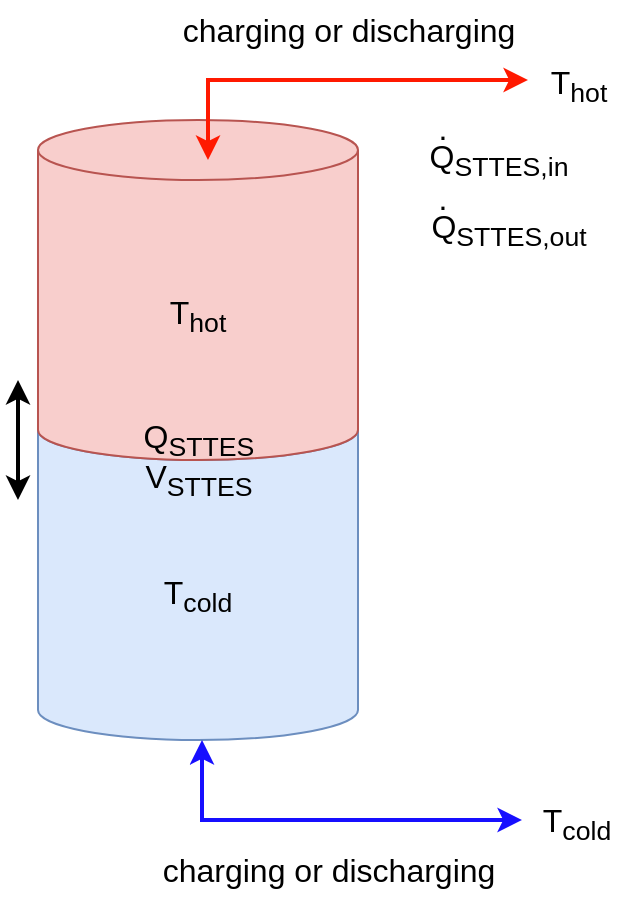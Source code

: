 <mxfile version="20.3.0" type="device"><diagram id="YsYjuw4-K3VEtN23rA2l" name="Seite-1"><mxGraphModel dx="1185" dy="729" grid="1" gridSize="10" guides="1" tooltips="1" connect="1" arrows="1" fold="1" page="1" pageScale="1" pageWidth="827" pageHeight="1169" math="0" shadow="0"><root><mxCell id="0"/><mxCell id="1" parent="0"/><mxCell id="4VjE70EXyhKi4Ejbgeu8-1" value="&lt;font style=&quot;font-size: 16px;&quot;&gt;T&lt;sub&gt;cold&lt;/sub&gt;&lt;/font&gt;" style="shape=cylinder3;whiteSpace=wrap;html=1;boundedLbl=1;backgroundOutline=1;size=15;fillColor=#dae8fc;strokeColor=#6c8ebf;" vertex="1" parent="1"><mxGeometry x="200" y="220" width="160" height="170" as="geometry"/></mxCell><mxCell id="4VjE70EXyhKi4Ejbgeu8-2" value="&lt;font style=&quot;font-size: 16px;&quot;&gt;T&lt;sub&gt;hot&lt;/sub&gt;&lt;/font&gt;" style="shape=cylinder3;whiteSpace=wrap;html=1;boundedLbl=1;backgroundOutline=1;size=15;fillColor=#f8cecc;strokeColor=#b85450;gradientColor=none;" vertex="1" parent="1"><mxGeometry x="200" y="80" width="160" height="170" as="geometry"/></mxCell><mxCell id="4VjE70EXyhKi4Ejbgeu8-3" value="" style="endArrow=classic;html=1;rounded=0;fontSize=16;startArrow=classic;startFill=1;strokeWidth=2;strokeColor=#FF1900;endFill=1;" edge="1" parent="1"><mxGeometry width="50" height="50" relative="1" as="geometry"><mxPoint x="285" y="100" as="sourcePoint"/><mxPoint x="445" y="60" as="targetPoint"/><Array as="points"><mxPoint x="285" y="60"/></Array></mxGeometry></mxCell><mxCell id="4VjE70EXyhKi4Ejbgeu8-5" value="" style="endArrow=classic;html=1;rounded=0;fontSize=16;startArrow=classic;startFill=1;strokeWidth=2;strokeColor=#170FFF;endFill=1;" edge="1" parent="1"><mxGeometry width="50" height="50" relative="1" as="geometry"><mxPoint x="282" y="390" as="sourcePoint"/><mxPoint x="442" y="430" as="targetPoint"/><Array as="points"><mxPoint x="282" y="430"/></Array></mxGeometry></mxCell><mxCell id="4VjE70EXyhKi4Ejbgeu8-6" value="" style="endArrow=classic;startArrow=classic;html=1;rounded=0;strokeColor=#000000;strokeWidth=2;fontSize=16;" edge="1" parent="1"><mxGeometry width="50" height="50" relative="1" as="geometry"><mxPoint x="190" y="270" as="sourcePoint"/><mxPoint x="190" y="210" as="targetPoint"/></mxGeometry></mxCell><mxCell id="4VjE70EXyhKi4Ejbgeu8-9" value="charging or discharging" style="text;html=1;align=center;verticalAlign=middle;resizable=0;points=[];autosize=1;strokeColor=none;fillColor=none;fontSize=16;" vertex="1" parent="1"><mxGeometry x="260" y="20" width="190" height="30" as="geometry"/></mxCell><mxCell id="4VjE70EXyhKi4Ejbgeu8-10" value="charging or discharging" style="text;html=1;align=center;verticalAlign=middle;resizable=0;points=[];autosize=1;strokeColor=none;fillColor=none;fontSize=16;" vertex="1" parent="1"><mxGeometry x="250" y="440" width="190" height="30" as="geometry"/></mxCell><mxCell id="4VjE70EXyhKi4Ejbgeu8-11" value="T&lt;sub&gt;hot&lt;/sub&gt;" style="text;html=1;align=center;verticalAlign=middle;resizable=0;points=[];autosize=1;strokeColor=none;fillColor=none;fontSize=16;" vertex="1" parent="1"><mxGeometry x="445" y="43" width="50" height="40" as="geometry"/></mxCell><mxCell id="4VjE70EXyhKi4Ejbgeu8-12" value="T&lt;sub&gt;cold&lt;br&gt;&lt;/sub&gt;" style="text;html=1;align=center;verticalAlign=middle;resizable=0;points=[];autosize=1;strokeColor=none;fillColor=none;fontSize=16;" vertex="1" parent="1"><mxGeometry x="439" y="412" width="60" height="40" as="geometry"/></mxCell><mxCell id="4VjE70EXyhKi4Ejbgeu8-15" value="Q&lt;sub&gt;STTES&lt;/sub&gt;" style="text;html=1;align=center;verticalAlign=middle;resizable=0;points=[];autosize=1;strokeColor=none;fillColor=none;fontSize=16;" vertex="1" parent="1"><mxGeometry x="240" y="220" width="80" height="40" as="geometry"/></mxCell><mxCell id="4VjE70EXyhKi4Ejbgeu8-16" value="Q&lt;sub&gt;STTES,in&lt;/sub&gt;" style="text;html=1;align=center;verticalAlign=middle;resizable=0;points=[];autosize=1;strokeColor=none;fillColor=none;fontSize=16;" vertex="1" parent="1"><mxGeometry x="385" y="80" width="90" height="40" as="geometry"/></mxCell><mxCell id="4VjE70EXyhKi4Ejbgeu8-17" value="Q&lt;sub&gt;STTES,out&lt;/sub&gt;" style="text;html=1;align=center;verticalAlign=middle;resizable=0;points=[];autosize=1;strokeColor=none;fillColor=none;fontSize=16;" vertex="1" parent="1"><mxGeometry x="385" y="115" width="100" height="40" as="geometry"/></mxCell><mxCell id="4VjE70EXyhKi4Ejbgeu8-18" value="." style="text;html=1;align=center;verticalAlign=middle;resizable=0;points=[];autosize=1;strokeColor=none;fillColor=none;fontSize=16;" vertex="1" parent="1"><mxGeometry x="387" y="104" width="30" height="30" as="geometry"/></mxCell><mxCell id="4VjE70EXyhKi4Ejbgeu8-19" value="." style="text;html=1;align=center;verticalAlign=middle;resizable=0;points=[];autosize=1;strokeColor=none;fillColor=none;fontSize=16;" vertex="1" parent="1"><mxGeometry x="387" y="69" width="30" height="30" as="geometry"/></mxCell><mxCell id="4VjE70EXyhKi4Ejbgeu8-20" value="V&lt;sub&gt;STTES&lt;/sub&gt;" style="text;html=1;align=center;verticalAlign=middle;resizable=0;points=[];autosize=1;strokeColor=none;fillColor=none;fontSize=16;" vertex="1" parent="1"><mxGeometry x="240" y="240" width="80" height="40" as="geometry"/></mxCell></root></mxGraphModel></diagram></mxfile>